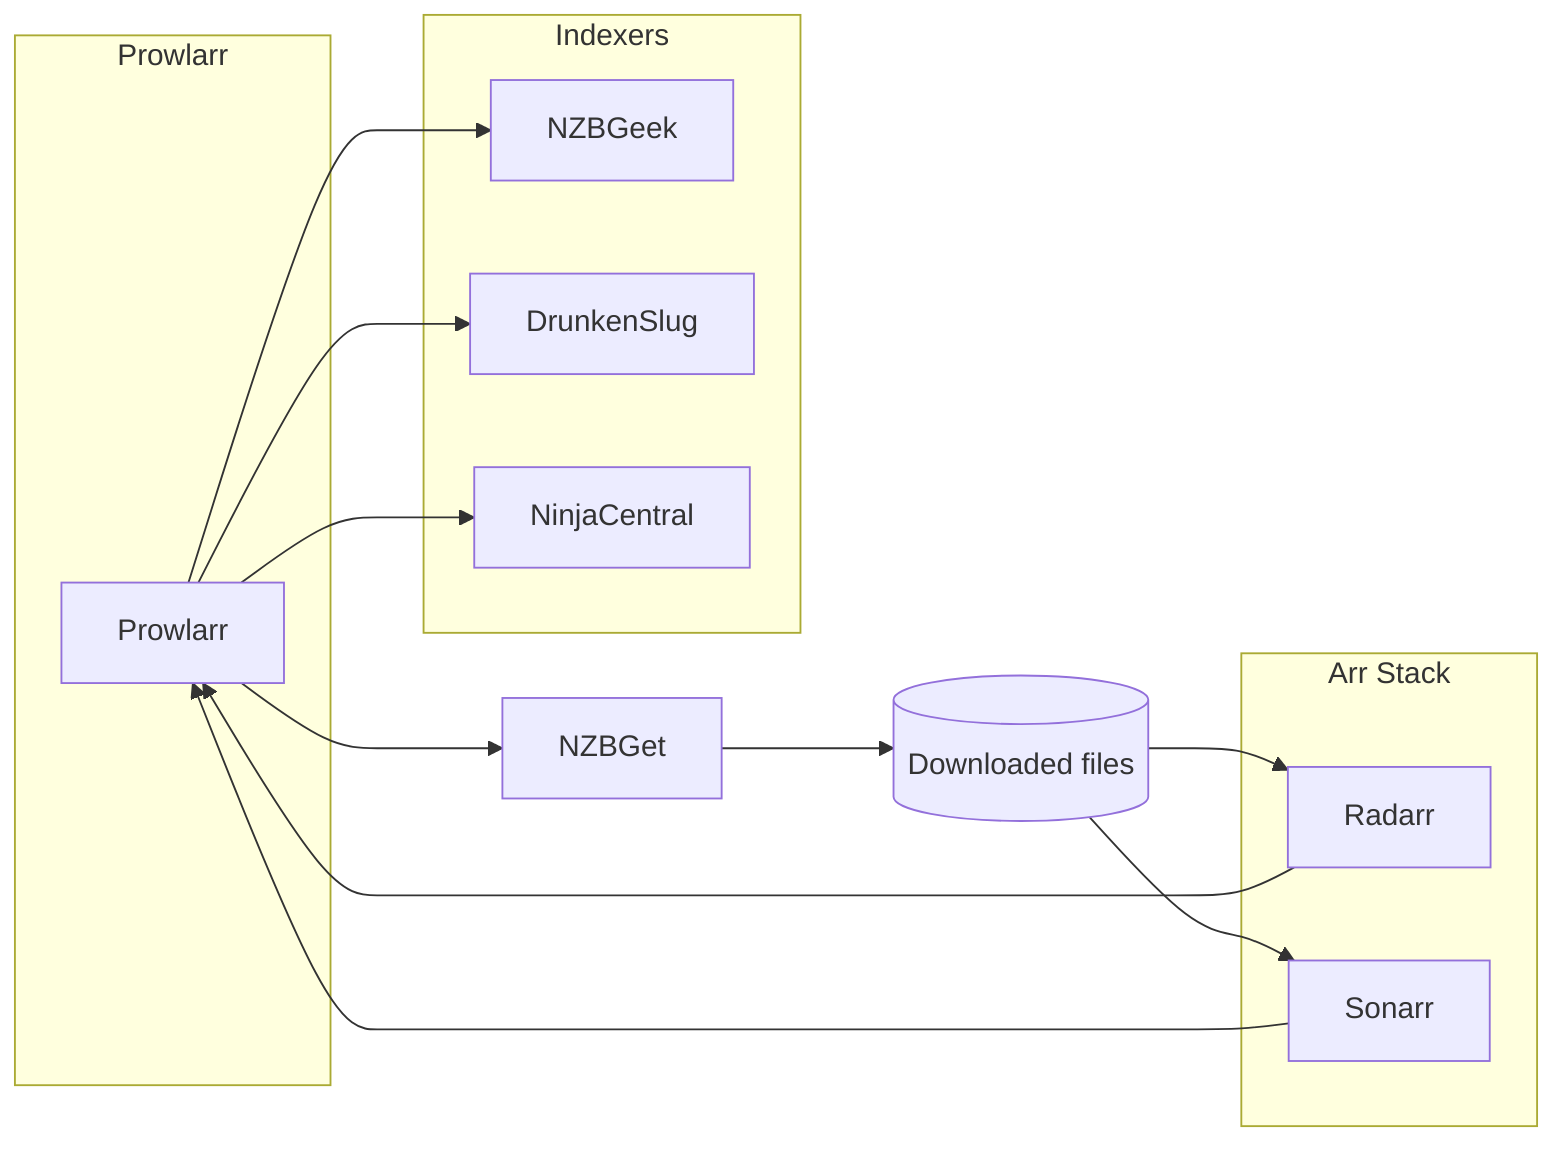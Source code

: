 flowchart LR
    subgraph Indexers
        A1[NZBGeek]
        A2[DrunkenSlug]
        A3[NinjaCentral]
    end

    subgraph Prowlarr
        P1[Prowlarr]
    end

    subgraph Arr Stack
        R1[Radarr]
        S1[Sonarr]
    end

    P1 --> A1
    P1 --> A2
    P1 --> A3
    R1 --> P1
    S1 --> P1
    P1 --> NZBGet[NZBGet]
    NZBGet --> Downloads[(Downloaded files)]
    Downloads --> R1
    Downloads --> S1